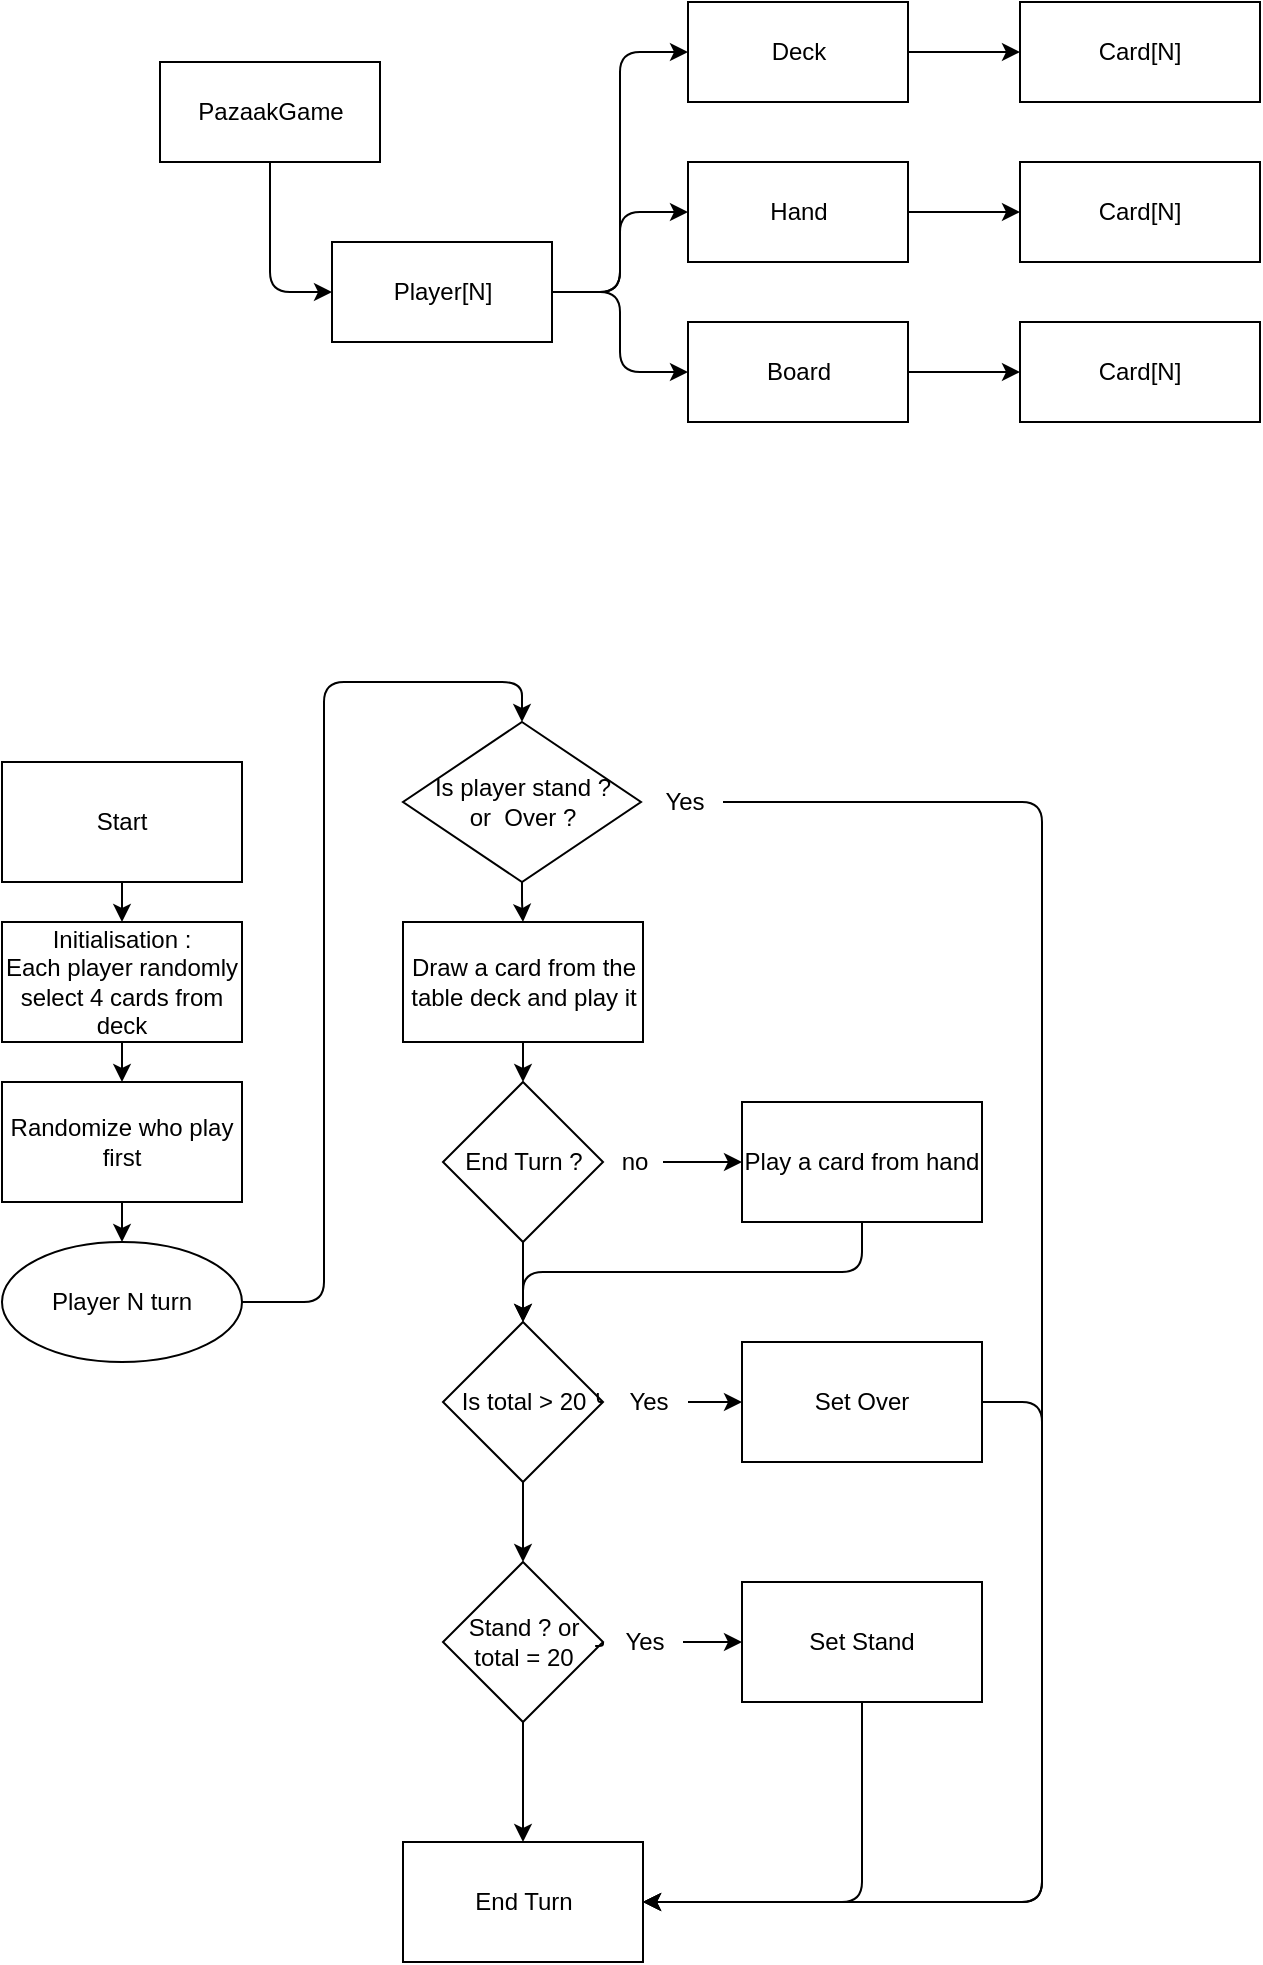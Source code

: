 <mxfile>
    <diagram id="2OJC8bn87omJQqFsnVqU" name="Page-1">
        <mxGraphModel dx="687" dy="806" grid="1" gridSize="10" guides="1" tooltips="1" connect="1" arrows="1" fold="1" page="1" pageScale="1" pageWidth="827" pageHeight="1169" math="0" shadow="0">
            <root>
                <mxCell id="0"/>
                <mxCell id="1" parent="0"/>
                <mxCell id="5" style="edgeStyle=orthogonalEdgeStyle;html=1;exitX=0.5;exitY=1;exitDx=0;exitDy=0;entryX=0;entryY=0.5;entryDx=0;entryDy=0;" edge="1" parent="1" source="2" target="3">
                    <mxGeometry relative="1" as="geometry"/>
                </mxCell>
                <mxCell id="2" value="PazaakGame" style="html=1;" vertex="1" parent="1">
                    <mxGeometry x="139" y="80" width="110" height="50" as="geometry"/>
                </mxCell>
                <mxCell id="8" style="edgeStyle=orthogonalEdgeStyle;html=1;exitX=1;exitY=0.5;exitDx=0;exitDy=0;entryX=0;entryY=0.5;entryDx=0;entryDy=0;" edge="1" parent="1" source="3" target="7">
                    <mxGeometry relative="1" as="geometry"/>
                </mxCell>
                <mxCell id="12" style="edgeStyle=orthogonalEdgeStyle;html=1;exitX=1;exitY=0.5;exitDx=0;exitDy=0;entryX=0;entryY=0.5;entryDx=0;entryDy=0;" edge="1" parent="1" source="3" target="11">
                    <mxGeometry relative="1" as="geometry"/>
                </mxCell>
                <mxCell id="22" style="edgeStyle=orthogonalEdgeStyle;html=1;exitX=1;exitY=0.5;exitDx=0;exitDy=0;entryX=0;entryY=0.5;entryDx=0;entryDy=0;" edge="1" parent="1" source="3" target="21">
                    <mxGeometry relative="1" as="geometry"/>
                </mxCell>
                <mxCell id="3" value="Player[N]" style="html=1;" vertex="1" parent="1">
                    <mxGeometry x="225" y="170" width="110" height="50" as="geometry"/>
                </mxCell>
                <mxCell id="14" value="" style="edgeStyle=orthogonalEdgeStyle;html=1;" edge="1" parent="1" source="7" target="13">
                    <mxGeometry relative="1" as="geometry"/>
                </mxCell>
                <mxCell id="7" value="Board" style="html=1;" vertex="1" parent="1">
                    <mxGeometry x="403" y="210" width="110" height="50" as="geometry"/>
                </mxCell>
                <mxCell id="16" style="edgeStyle=orthogonalEdgeStyle;html=1;exitX=1;exitY=0.5;exitDx=0;exitDy=0;entryX=0;entryY=0.5;entryDx=0;entryDy=0;" edge="1" parent="1" source="11" target="15">
                    <mxGeometry relative="1" as="geometry"/>
                </mxCell>
                <mxCell id="11" value="Hand" style="html=1;" vertex="1" parent="1">
                    <mxGeometry x="403" y="130" width="110" height="50" as="geometry"/>
                </mxCell>
                <mxCell id="13" value="Card[N]" style="whiteSpace=wrap;html=1;" vertex="1" parent="1">
                    <mxGeometry x="569" y="210" width="120" height="50" as="geometry"/>
                </mxCell>
                <mxCell id="15" value="Card[N]" style="whiteSpace=wrap;html=1;" vertex="1" parent="1">
                    <mxGeometry x="569" y="130" width="120" height="50" as="geometry"/>
                </mxCell>
                <mxCell id="24" style="edgeStyle=orthogonalEdgeStyle;html=1;exitX=1;exitY=0.5;exitDx=0;exitDy=0;entryX=0;entryY=0.5;entryDx=0;entryDy=0;" edge="1" parent="1" source="21" target="23">
                    <mxGeometry relative="1" as="geometry"/>
                </mxCell>
                <mxCell id="21" value="Deck" style="html=1;" vertex="1" parent="1">
                    <mxGeometry x="403" y="50" width="110" height="50" as="geometry"/>
                </mxCell>
                <mxCell id="23" value="Card[N]" style="whiteSpace=wrap;html=1;" vertex="1" parent="1">
                    <mxGeometry x="569" y="50" width="120" height="50" as="geometry"/>
                </mxCell>
                <mxCell id="27" value="" style="edgeStyle=orthogonalEdgeStyle;html=1;" edge="1" parent="1" source="25" target="26">
                    <mxGeometry relative="1" as="geometry"/>
                </mxCell>
                <mxCell id="25" value="Start" style="rounded=0;whiteSpace=wrap;html=1;" vertex="1" parent="1">
                    <mxGeometry x="60" y="430" width="120" height="60" as="geometry"/>
                </mxCell>
                <mxCell id="41" value="" style="edgeStyle=orthogonalEdgeStyle;html=1;" edge="1" parent="1" source="26" target="40">
                    <mxGeometry relative="1" as="geometry"/>
                </mxCell>
                <mxCell id="26" value="Initialisation :&lt;br&gt;Each player randomly select 4 cards from deck" style="whiteSpace=wrap;html=1;rounded=0;" vertex="1" parent="1">
                    <mxGeometry x="60" y="510" width="120" height="60" as="geometry"/>
                </mxCell>
                <mxCell id="51" value="" style="edgeStyle=orthogonalEdgeStyle;html=1;" edge="1" parent="1" source="40" target="50">
                    <mxGeometry relative="1" as="geometry"/>
                </mxCell>
                <mxCell id="40" value="Randomize who play first" style="whiteSpace=wrap;html=1;rounded=0;" vertex="1" parent="1">
                    <mxGeometry x="60" y="590" width="120" height="60" as="geometry"/>
                </mxCell>
                <mxCell id="54" value="" style="edgeStyle=orthogonalEdgeStyle;html=1;" edge="1" parent="1" source="46" target="53">
                    <mxGeometry relative="1" as="geometry"/>
                </mxCell>
                <mxCell id="46" value="Draw a card from the table deck and play it" style="whiteSpace=wrap;html=1;rounded=0;" vertex="1" parent="1">
                    <mxGeometry x="260.5" y="510" width="120" height="60" as="geometry"/>
                </mxCell>
                <mxCell id="52" style="edgeStyle=orthogonalEdgeStyle;html=1;exitX=1;exitY=0.5;exitDx=0;exitDy=0;entryX=0.5;entryY=0;entryDx=0;entryDy=0;" edge="1" parent="1" source="50" target="67">
                    <mxGeometry relative="1" as="geometry">
                        <Array as="points">
                            <mxPoint x="221" y="700"/>
                            <mxPoint x="221" y="390"/>
                            <mxPoint x="320" y="390"/>
                        </Array>
                    </mxGeometry>
                </mxCell>
                <mxCell id="50" value="Player N turn" style="ellipse;whiteSpace=wrap;html=1;rounded=0;" vertex="1" parent="1">
                    <mxGeometry x="60" y="670" width="120" height="60" as="geometry"/>
                </mxCell>
                <mxCell id="62" value="" style="edgeStyle=orthogonalEdgeStyle;html=1;entryX=0.5;entryY=0;entryDx=0;entryDy=0;" edge="1" parent="1" source="53" target="71">
                    <mxGeometry relative="1" as="geometry">
                        <mxPoint x="320.5" y="710" as="targetPoint"/>
                    </mxGeometry>
                </mxCell>
                <mxCell id="96" style="edgeStyle=orthogonalEdgeStyle;html=1;exitX=1;exitY=0.5;exitDx=0;exitDy=0;entryX=0;entryY=0.5;entryDx=0;entryDy=0;startArrow=none;" edge="1" parent="1" source="93" target="55">
                    <mxGeometry relative="1" as="geometry"/>
                </mxCell>
                <mxCell id="53" value="End Turn ?" style="rhombus;whiteSpace=wrap;html=1;rounded=0;" vertex="1" parent="1">
                    <mxGeometry x="280.5" y="590" width="80" height="80" as="geometry"/>
                </mxCell>
                <mxCell id="63" style="edgeStyle=orthogonalEdgeStyle;html=1;exitX=0.5;exitY=1;exitDx=0;exitDy=0;entryX=0.5;entryY=0;entryDx=0;entryDy=0;" edge="1" parent="1" source="55" target="71">
                    <mxGeometry relative="1" as="geometry">
                        <mxPoint x="320.5" y="710" as="targetPoint"/>
                        <Array as="points">
                            <mxPoint x="490" y="685"/>
                            <mxPoint x="320" y="685"/>
                        </Array>
                    </mxGeometry>
                </mxCell>
                <mxCell id="55" value="Play a card from hand" style="whiteSpace=wrap;html=1;rounded=0;" vertex="1" parent="1">
                    <mxGeometry x="430" y="600" width="120" height="60" as="geometry"/>
                </mxCell>
                <mxCell id="68" style="edgeStyle=orthogonalEdgeStyle;html=1;exitX=0.5;exitY=1;exitDx=0;exitDy=0;entryX=0.5;entryY=0;entryDx=0;entryDy=0;" edge="1" parent="1" source="67" target="46">
                    <mxGeometry relative="1" as="geometry"/>
                </mxCell>
                <mxCell id="82" style="edgeStyle=orthogonalEdgeStyle;html=1;exitX=1;exitY=0.5;exitDx=0;exitDy=0;entryX=1;entryY=0.5;entryDx=0;entryDy=0;startArrow=none;" edge="1" parent="1" source="85" target="78">
                    <mxGeometry relative="1" as="geometry">
                        <mxPoint x="640.0" y="900" as="targetPoint"/>
                        <Array as="points">
                            <mxPoint x="580" y="450"/>
                            <mxPoint x="580" y="1000"/>
                        </Array>
                    </mxGeometry>
                </mxCell>
                <mxCell id="67" value="Is player stand ? &lt;br&gt;or&amp;nbsp; Over ?" style="rhombus;whiteSpace=wrap;html=1;rounded=0;" vertex="1" parent="1">
                    <mxGeometry x="260.5" y="410" width="119" height="80" as="geometry"/>
                </mxCell>
                <mxCell id="73" value="" style="edgeStyle=orthogonalEdgeStyle;html=1;startArrow=none;" edge="1" parent="1" source="91" target="72">
                    <mxGeometry relative="1" as="geometry"/>
                </mxCell>
                <mxCell id="75" value="" style="edgeStyle=orthogonalEdgeStyle;html=1;" edge="1" parent="1" source="71" target="74">
                    <mxGeometry relative="1" as="geometry"/>
                </mxCell>
                <mxCell id="71" value="Is total &amp;gt; 20" style="rhombus;whiteSpace=wrap;html=1;rounded=0;" vertex="1" parent="1">
                    <mxGeometry x="280.5" y="710" width="80" height="80" as="geometry"/>
                </mxCell>
                <mxCell id="81" style="edgeStyle=orthogonalEdgeStyle;html=1;exitX=1;exitY=0.5;exitDx=0;exitDy=0;entryX=1;entryY=0.5;entryDx=0;entryDy=0;" edge="1" parent="1" source="72" target="78">
                    <mxGeometry relative="1" as="geometry">
                        <mxPoint x="590.0" y="1010" as="targetPoint"/>
                        <Array as="points">
                            <mxPoint x="580" y="750"/>
                            <mxPoint x="580" y="1000"/>
                        </Array>
                    </mxGeometry>
                </mxCell>
                <mxCell id="72" value="Set Over" style="whiteSpace=wrap;html=1;rounded=0;" vertex="1" parent="1">
                    <mxGeometry x="430" y="720" width="120" height="60" as="geometry"/>
                </mxCell>
                <mxCell id="77" value="" style="edgeStyle=orthogonalEdgeStyle;html=1;startArrow=none;" edge="1" parent="1" source="98" target="76">
                    <mxGeometry relative="1" as="geometry"/>
                </mxCell>
                <mxCell id="79" style="edgeStyle=orthogonalEdgeStyle;html=1;exitX=0.5;exitY=1;exitDx=0;exitDy=0;entryX=0.5;entryY=0;entryDx=0;entryDy=0;" edge="1" parent="1" source="74" target="78">
                    <mxGeometry relative="1" as="geometry"/>
                </mxCell>
                <mxCell id="74" value="Stand ? or total = 20" style="rhombus;whiteSpace=wrap;html=1;rounded=0;" vertex="1" parent="1">
                    <mxGeometry x="280.5" y="830" width="80" height="80" as="geometry"/>
                </mxCell>
                <mxCell id="83" style="edgeStyle=orthogonalEdgeStyle;html=1;exitX=0.5;exitY=1;exitDx=0;exitDy=0;entryX=1;entryY=0.5;entryDx=0;entryDy=0;" edge="1" parent="1" source="76" target="78">
                    <mxGeometry relative="1" as="geometry"/>
                </mxCell>
                <mxCell id="76" value="Set Stand" style="whiteSpace=wrap;html=1;rounded=0;" vertex="1" parent="1">
                    <mxGeometry x="430" y="840" width="120" height="60" as="geometry"/>
                </mxCell>
                <mxCell id="78" value="End Turn" style="whiteSpace=wrap;html=1;rounded=0;" vertex="1" parent="1">
                    <mxGeometry x="260.5" y="970" width="120" height="60" as="geometry"/>
                </mxCell>
                <mxCell id="85" value="Yes" style="text;html=1;resizable=0;autosize=1;align=center;verticalAlign=middle;points=[];fillColor=none;strokeColor=none;rounded=0;" vertex="1" parent="1">
                    <mxGeometry x="380.5" y="440" width="40" height="20" as="geometry"/>
                </mxCell>
                <mxCell id="90" value="" style="edgeStyle=orthogonalEdgeStyle;html=1;exitX=1;exitY=0.5;exitDx=0;exitDy=0;endArrow=none;entryX=-0.013;entryY=0.482;entryDx=0;entryDy=0;entryPerimeter=0;" edge="1" parent="1" source="67" target="85">
                    <mxGeometry relative="1" as="geometry">
                        <mxPoint x="380.5" y="1000" as="targetPoint"/>
                        <mxPoint x="379.5" y="450" as="sourcePoint"/>
                        <Array as="points"/>
                    </mxGeometry>
                </mxCell>
                <mxCell id="91" value="Yes" style="text;html=1;resizable=0;autosize=1;align=center;verticalAlign=middle;points=[];fillColor=none;strokeColor=none;rounded=0;" vertex="1" parent="1">
                    <mxGeometry x="363" y="740" width="40" height="20" as="geometry"/>
                </mxCell>
                <mxCell id="92" value="" style="edgeStyle=orthogonalEdgeStyle;html=1;endArrow=none;exitX=1;exitY=0.5;exitDx=0;exitDy=0;entryX=-0.127;entryY=0.276;entryDx=0;entryDy=0;entryPerimeter=0;" edge="1" parent="1" source="71" target="91">
                    <mxGeometry relative="1" as="geometry">
                        <mxPoint x="360.5" y="750" as="sourcePoint"/>
                        <mxPoint x="414" y="750" as="targetPoint"/>
                    </mxGeometry>
                </mxCell>
                <mxCell id="93" value="no" style="text;html=1;resizable=0;autosize=1;align=center;verticalAlign=middle;points=[];fillColor=none;strokeColor=none;rounded=0;" vertex="1" parent="1">
                    <mxGeometry x="360.5" y="620" width="30" height="20" as="geometry"/>
                </mxCell>
                <mxCell id="97" value="" style="edgeStyle=orthogonalEdgeStyle;html=1;exitX=1;exitY=0.5;exitDx=0;exitDy=0;entryX=0;entryY=0.5;entryDx=0;entryDy=0;endArrow=none;" edge="1" parent="1" source="53" target="93">
                    <mxGeometry relative="1" as="geometry">
                        <mxPoint x="360.5" y="630" as="sourcePoint"/>
                        <mxPoint x="430.0" y="630" as="targetPoint"/>
                    </mxGeometry>
                </mxCell>
                <mxCell id="98" value="Yes" style="text;html=1;resizable=0;autosize=1;align=center;verticalAlign=middle;points=[];fillColor=none;strokeColor=none;rounded=0;" vertex="1" parent="1">
                    <mxGeometry x="360.5" y="860" width="40" height="20" as="geometry"/>
                </mxCell>
                <mxCell id="99" value="" style="edgeStyle=orthogonalEdgeStyle;html=1;endArrow=none;exitX=-0.098;exitY=0.6;exitDx=0;exitDy=0;exitPerimeter=0;entryX=1;entryY=0.5;entryDx=0;entryDy=0;" edge="1" parent="1" source="98" target="74">
                    <mxGeometry relative="1" as="geometry">
                        <mxPoint x="360.5" y="870" as="sourcePoint"/>
                        <mxPoint x="370" y="872" as="targetPoint"/>
                    </mxGeometry>
                </mxCell>
            </root>
        </mxGraphModel>
    </diagram>
</mxfile>